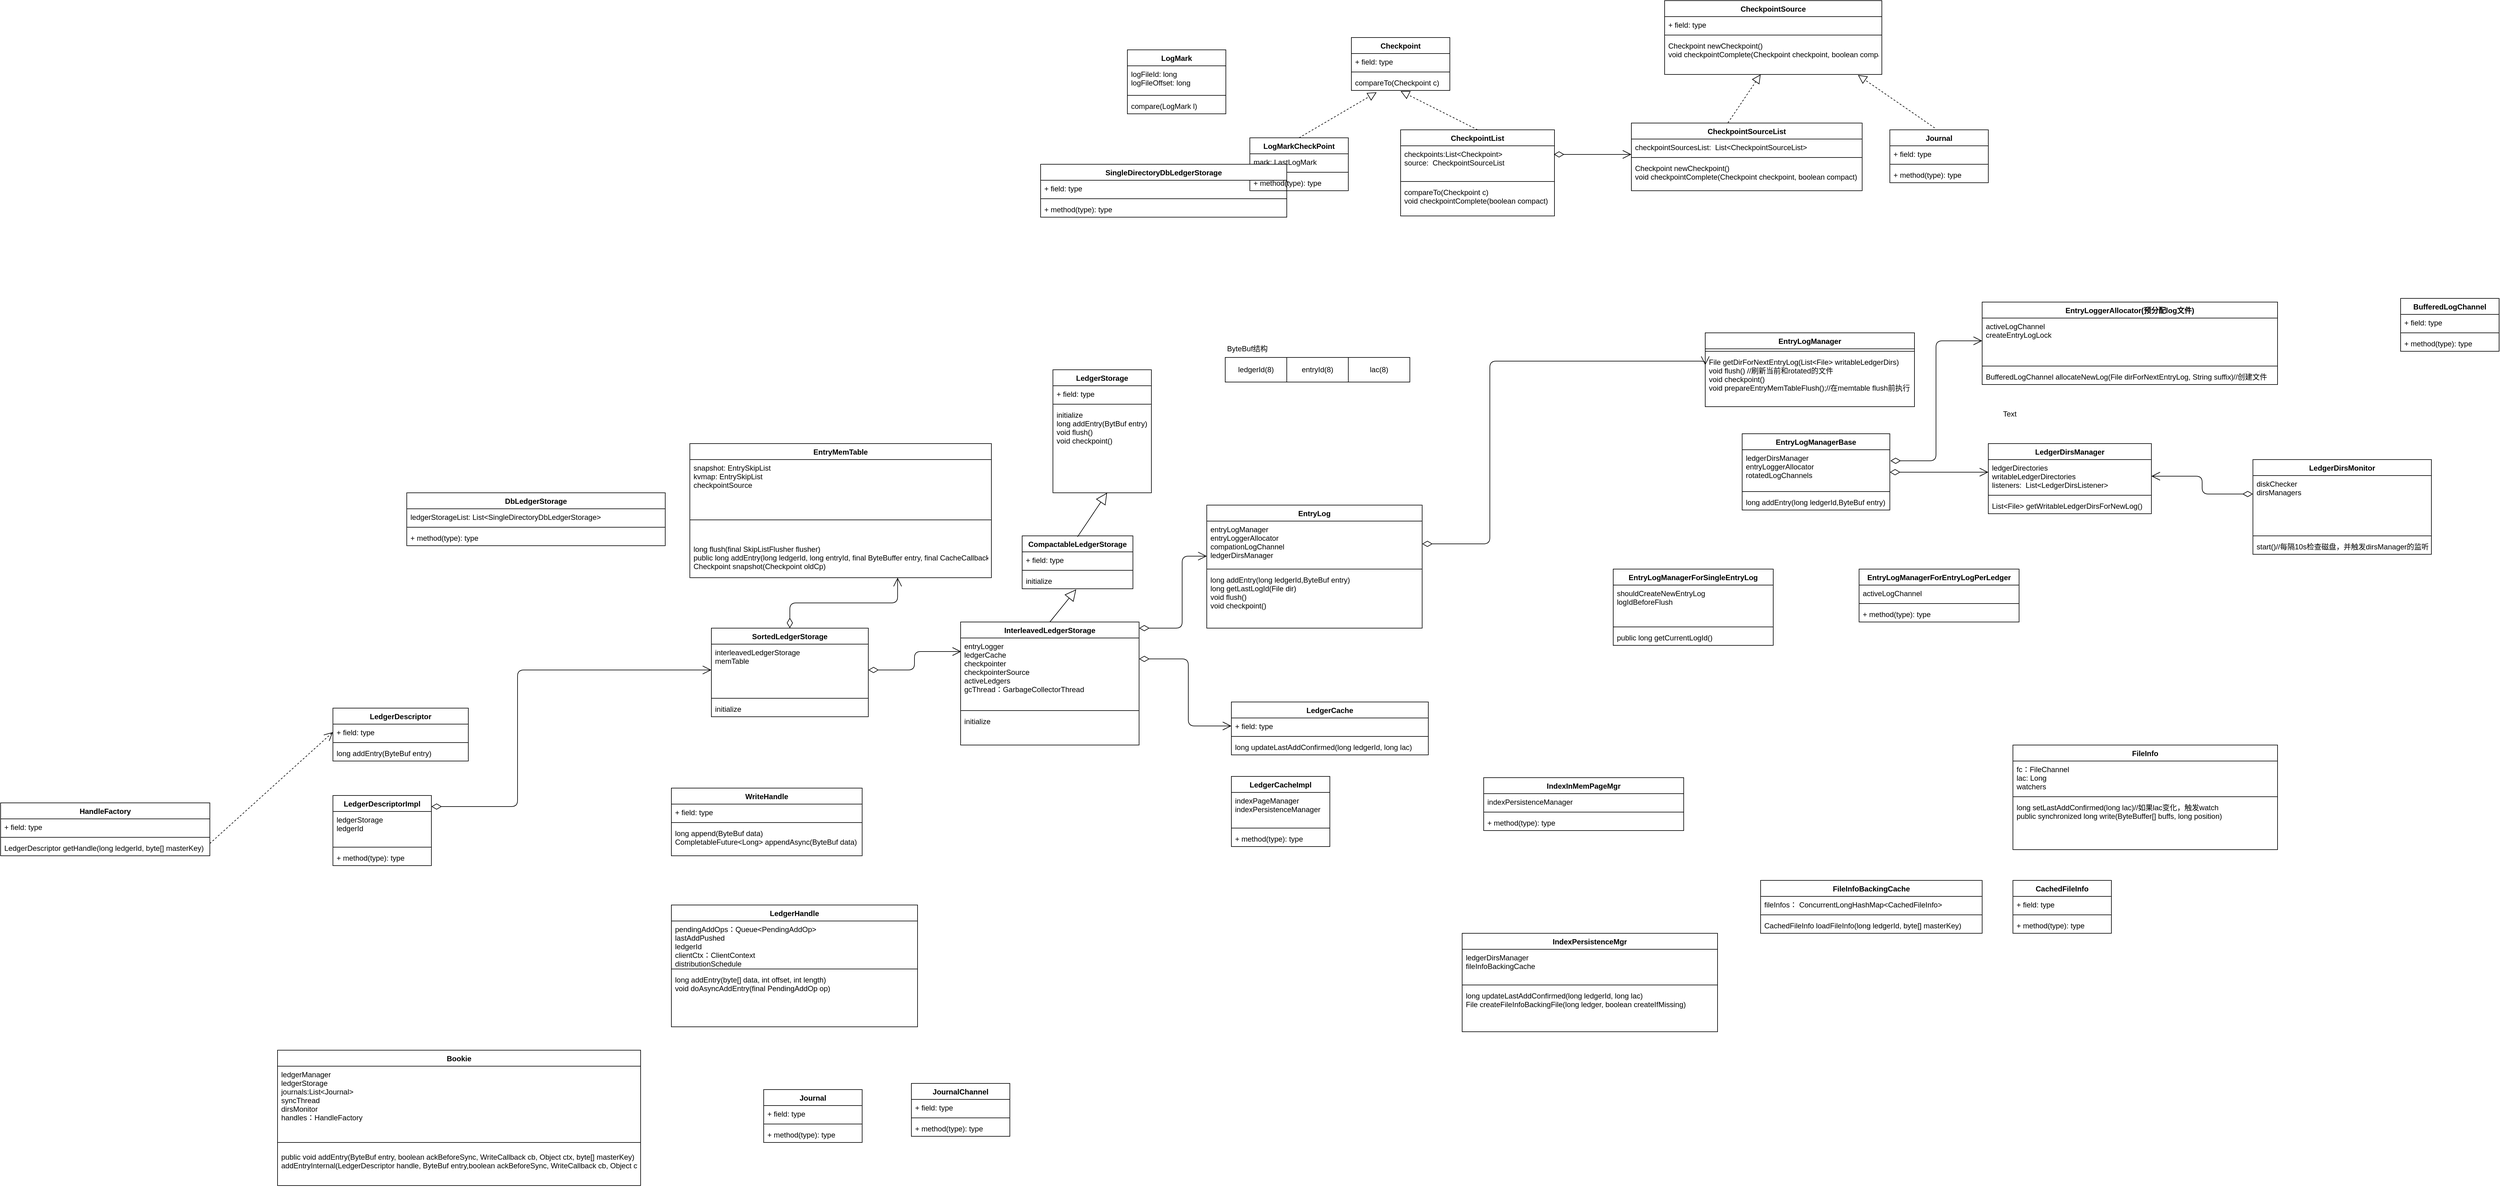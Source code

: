 <mxfile version="12.2.3" type="github" pages="1">
  <diagram id="bo_fu6kjIm6VQUlNU3Ol" name="Page-1">
    <mxGraphModel dx="2586" dy="1661" grid="1" gridSize="10" guides="1" tooltips="1" connect="1" arrows="1" fold="1" page="1" pageScale="1" pageWidth="827" pageHeight="1169" math="0" shadow="0">
      <root>
        <mxCell id="0"/>
        <mxCell id="1" parent="0"/>
        <mxCell id="V-iGmPCxZ_tZtfFWMEnv-1" value="Bookie" style="swimlane;fontStyle=1;align=center;verticalAlign=top;childLayout=stackLayout;horizontal=1;startSize=26;horizontalStack=0;resizeParent=1;resizeParentMax=0;resizeLast=0;collapsible=1;marginBottom=0;" vertex="1" parent="1">
          <mxGeometry x="-600" y="886" width="590" height="220" as="geometry"/>
        </mxCell>
        <mxCell id="V-iGmPCxZ_tZtfFWMEnv-2" value="ledgerManager&#xa;ledgerStorage&#xa;journals:List&lt;Journal&gt;&#xa;syncThread&#xa;dirsMonitor&#xa;handles：HandleFactory" style="text;strokeColor=none;fillColor=none;align=left;verticalAlign=top;spacingLeft=4;spacingRight=4;overflow=hidden;rotatable=0;points=[[0,0.5],[1,0.5]];portConstraint=eastwest;" vertex="1" parent="V-iGmPCxZ_tZtfFWMEnv-1">
          <mxGeometry y="26" width="590" height="114" as="geometry"/>
        </mxCell>
        <mxCell id="V-iGmPCxZ_tZtfFWMEnv-3" value="" style="line;strokeWidth=1;fillColor=none;align=left;verticalAlign=middle;spacingTop=-1;spacingLeft=3;spacingRight=3;rotatable=0;labelPosition=right;points=[];portConstraint=eastwest;" vertex="1" parent="V-iGmPCxZ_tZtfFWMEnv-1">
          <mxGeometry y="140" width="590" height="20" as="geometry"/>
        </mxCell>
        <mxCell id="V-iGmPCxZ_tZtfFWMEnv-4" value="public void addEntry(ByteBuf entry, boolean ackBeforeSync, WriteCallback cb, Object ctx, byte[] masterKey)&#xa;addEntryInternal(LedgerDescriptor handle, ByteBuf entry,boolean ackBeforeSync, WriteCallback cb, Object ctx, byte[] masterKey)" style="text;strokeColor=none;fillColor=none;align=left;verticalAlign=top;spacingLeft=4;spacingRight=4;overflow=hidden;rotatable=0;points=[[0,0.5],[1,0.5]];portConstraint=eastwest;" vertex="1" parent="V-iGmPCxZ_tZtfFWMEnv-1">
          <mxGeometry y="160" width="590" height="60" as="geometry"/>
        </mxCell>
        <mxCell id="V-iGmPCxZ_tZtfFWMEnv-5" value="LedgerStorage" style="swimlane;fontStyle=1;align=center;verticalAlign=top;childLayout=stackLayout;horizontal=1;startSize=26;horizontalStack=0;resizeParent=1;resizeParentMax=0;resizeLast=0;collapsible=1;marginBottom=0;" vertex="1" parent="1">
          <mxGeometry x="660" y="-220" width="160" height="200" as="geometry"/>
        </mxCell>
        <mxCell id="V-iGmPCxZ_tZtfFWMEnv-6" value="+ field: type" style="text;strokeColor=none;fillColor=none;align=left;verticalAlign=top;spacingLeft=4;spacingRight=4;overflow=hidden;rotatable=0;points=[[0,0.5],[1,0.5]];portConstraint=eastwest;" vertex="1" parent="V-iGmPCxZ_tZtfFWMEnv-5">
          <mxGeometry y="26" width="160" height="26" as="geometry"/>
        </mxCell>
        <mxCell id="V-iGmPCxZ_tZtfFWMEnv-7" value="" style="line;strokeWidth=1;fillColor=none;align=left;verticalAlign=middle;spacingTop=-1;spacingLeft=3;spacingRight=3;rotatable=0;labelPosition=right;points=[];portConstraint=eastwest;" vertex="1" parent="V-iGmPCxZ_tZtfFWMEnv-5">
          <mxGeometry y="52" width="160" height="8" as="geometry"/>
        </mxCell>
        <mxCell id="V-iGmPCxZ_tZtfFWMEnv-8" value="initialize&#xa;long addEntry(BytBuf entry)&#xa;void flush()&#xa;void checkpoint()" style="text;strokeColor=none;fillColor=none;align=left;verticalAlign=top;spacingLeft=4;spacingRight=4;overflow=hidden;rotatable=0;points=[[0,0.5],[1,0.5]];portConstraint=eastwest;" vertex="1" parent="V-iGmPCxZ_tZtfFWMEnv-5">
          <mxGeometry y="60" width="160" height="140" as="geometry"/>
        </mxCell>
        <mxCell id="V-iGmPCxZ_tZtfFWMEnv-9" value="InterleavedLedgerStorage" style="swimlane;fontStyle=1;align=center;verticalAlign=top;childLayout=stackLayout;horizontal=1;startSize=26;horizontalStack=0;resizeParent=1;resizeParentMax=0;resizeLast=0;collapsible=1;marginBottom=0;" vertex="1" parent="1">
          <mxGeometry x="510" y="190" width="290" height="200" as="geometry"/>
        </mxCell>
        <mxCell id="V-iGmPCxZ_tZtfFWMEnv-10" value="entryLogger&#xa;ledgerCache&#xa;checkpointer&#xa;checkpointerSource&#xa;activeLedgers&#xa;gcThread：GarbageCollectorThread" style="text;strokeColor=none;fillColor=none;align=left;verticalAlign=top;spacingLeft=4;spacingRight=4;overflow=hidden;rotatable=0;points=[[0,0.5],[1,0.5]];portConstraint=eastwest;" vertex="1" parent="V-iGmPCxZ_tZtfFWMEnv-9">
          <mxGeometry y="26" width="290" height="114" as="geometry"/>
        </mxCell>
        <mxCell id="V-iGmPCxZ_tZtfFWMEnv-11" value="" style="line;strokeWidth=1;fillColor=none;align=left;verticalAlign=middle;spacingTop=-1;spacingLeft=3;spacingRight=3;rotatable=0;labelPosition=right;points=[];portConstraint=eastwest;" vertex="1" parent="V-iGmPCxZ_tZtfFWMEnv-9">
          <mxGeometry y="140" width="290" height="8" as="geometry"/>
        </mxCell>
        <mxCell id="V-iGmPCxZ_tZtfFWMEnv-12" value="initialize" style="text;strokeColor=none;fillColor=none;align=left;verticalAlign=top;spacingLeft=4;spacingRight=4;overflow=hidden;rotatable=0;points=[[0,0.5],[1,0.5]];portConstraint=eastwest;" vertex="1" parent="V-iGmPCxZ_tZtfFWMEnv-9">
          <mxGeometry y="148" width="290" height="52" as="geometry"/>
        </mxCell>
        <mxCell id="V-iGmPCxZ_tZtfFWMEnv-13" value="" style="endArrow=block;endSize=16;endFill=0;html=1;exitX=0.5;exitY=0;exitDx=0;exitDy=0;entryX=0.488;entryY=1.038;entryDx=0;entryDy=0;entryPerimeter=0;" edge="1" parent="1" source="V-iGmPCxZ_tZtfFWMEnv-9" target="V-iGmPCxZ_tZtfFWMEnv-23">
          <mxGeometry width="160" relative="1" as="geometry">
            <mxPoint x="340" y="390" as="sourcePoint"/>
            <mxPoint x="711" y="130" as="targetPoint"/>
          </mxGeometry>
        </mxCell>
        <mxCell id="V-iGmPCxZ_tZtfFWMEnv-16" value="EntryLog" style="swimlane;fontStyle=1;align=center;verticalAlign=top;childLayout=stackLayout;horizontal=1;startSize=26;horizontalStack=0;resizeParent=1;resizeParentMax=0;resizeLast=0;collapsible=1;marginBottom=0;" vertex="1" parent="1">
          <mxGeometry x="910" width="350" height="200" as="geometry"/>
        </mxCell>
        <mxCell id="V-iGmPCxZ_tZtfFWMEnv-17" value="entryLogManager&#xa;entryLoggerAllocator&#xa;compationLogChannel&#xa;ledgerDirsManager" style="text;strokeColor=none;fillColor=none;align=left;verticalAlign=top;spacingLeft=4;spacingRight=4;overflow=hidden;rotatable=0;points=[[0,0.5],[1,0.5]];portConstraint=eastwest;" vertex="1" parent="V-iGmPCxZ_tZtfFWMEnv-16">
          <mxGeometry y="26" width="350" height="74" as="geometry"/>
        </mxCell>
        <mxCell id="V-iGmPCxZ_tZtfFWMEnv-18" value="" style="line;strokeWidth=1;fillColor=none;align=left;verticalAlign=middle;spacingTop=-1;spacingLeft=3;spacingRight=3;rotatable=0;labelPosition=right;points=[];portConstraint=eastwest;" vertex="1" parent="V-iGmPCxZ_tZtfFWMEnv-16">
          <mxGeometry y="100" width="350" height="8" as="geometry"/>
        </mxCell>
        <mxCell id="V-iGmPCxZ_tZtfFWMEnv-19" value="long addEntry(long ledgerId,ByteBuf entry)&#xa; long getLastLogId(File dir)&#xa;void flush()&#xa;void checkpoint()&#xa;" style="text;strokeColor=none;fillColor=none;align=left;verticalAlign=top;spacingLeft=4;spacingRight=4;overflow=hidden;rotatable=0;points=[[0,0.5],[1,0.5]];portConstraint=eastwest;" vertex="1" parent="V-iGmPCxZ_tZtfFWMEnv-16">
          <mxGeometry y="108" width="350" height="92" as="geometry"/>
        </mxCell>
        <mxCell id="V-iGmPCxZ_tZtfFWMEnv-20" value="CompactableLedgerStorage" style="swimlane;fontStyle=1;align=center;verticalAlign=top;childLayout=stackLayout;horizontal=1;startSize=26;horizontalStack=0;resizeParent=1;resizeParentMax=0;resizeLast=0;collapsible=1;marginBottom=0;" vertex="1" parent="1">
          <mxGeometry x="610" y="50" width="180" height="86" as="geometry"/>
        </mxCell>
        <mxCell id="V-iGmPCxZ_tZtfFWMEnv-21" value="+ field: type" style="text;strokeColor=none;fillColor=none;align=left;verticalAlign=top;spacingLeft=4;spacingRight=4;overflow=hidden;rotatable=0;points=[[0,0.5],[1,0.5]];portConstraint=eastwest;" vertex="1" parent="V-iGmPCxZ_tZtfFWMEnv-20">
          <mxGeometry y="26" width="180" height="26" as="geometry"/>
        </mxCell>
        <mxCell id="V-iGmPCxZ_tZtfFWMEnv-22" value="" style="line;strokeWidth=1;fillColor=none;align=left;verticalAlign=middle;spacingTop=-1;spacingLeft=3;spacingRight=3;rotatable=0;labelPosition=right;points=[];portConstraint=eastwest;" vertex="1" parent="V-iGmPCxZ_tZtfFWMEnv-20">
          <mxGeometry y="52" width="180" height="8" as="geometry"/>
        </mxCell>
        <mxCell id="V-iGmPCxZ_tZtfFWMEnv-23" value="initialize" style="text;strokeColor=none;fillColor=none;align=left;verticalAlign=top;spacingLeft=4;spacingRight=4;overflow=hidden;rotatable=0;points=[[0,0.5],[1,0.5]];portConstraint=eastwest;" vertex="1" parent="V-iGmPCxZ_tZtfFWMEnv-20">
          <mxGeometry y="60" width="180" height="26" as="geometry"/>
        </mxCell>
        <mxCell id="V-iGmPCxZ_tZtfFWMEnv-24" value="" style="endArrow=block;endSize=16;endFill=0;html=1;exitX=0.5;exitY=0;exitDx=0;exitDy=0;entryX=0.55;entryY=1;entryDx=0;entryDy=0;entryPerimeter=0;" edge="1" parent="1" target="V-iGmPCxZ_tZtfFWMEnv-8">
          <mxGeometry width="160" relative="1" as="geometry">
            <mxPoint x="700" y="51.5" as="sourcePoint"/>
            <mxPoint x="730" y="-40" as="targetPoint"/>
          </mxGeometry>
        </mxCell>
        <mxCell id="V-iGmPCxZ_tZtfFWMEnv-25" value="ledgerId(8)" style="rounded=0;whiteSpace=wrap;html=1;" vertex="1" parent="1">
          <mxGeometry x="940" y="-240" width="100" height="40" as="geometry"/>
        </mxCell>
        <mxCell id="V-iGmPCxZ_tZtfFWMEnv-26" value="ByteBuf结构" style="text;html=1;resizable=0;points=[];autosize=1;align=left;verticalAlign=top;spacingTop=-4;" vertex="1" parent="1">
          <mxGeometry x="941" y="-264" width="80" height="20" as="geometry"/>
        </mxCell>
        <mxCell id="V-iGmPCxZ_tZtfFWMEnv-27" value="entryId(8)" style="rounded=0;whiteSpace=wrap;html=1;" vertex="1" parent="1">
          <mxGeometry x="1040" y="-240" width="100" height="40" as="geometry"/>
        </mxCell>
        <mxCell id="V-iGmPCxZ_tZtfFWMEnv-28" value="lac(8)" style="rounded=0;whiteSpace=wrap;html=1;" vertex="1" parent="1">
          <mxGeometry x="1140" y="-240" width="100" height="40" as="geometry"/>
        </mxCell>
        <mxCell id="V-iGmPCxZ_tZtfFWMEnv-29" value="EntryLogManagerBase" style="swimlane;fontStyle=1;align=center;verticalAlign=top;childLayout=stackLayout;horizontal=1;startSize=26;horizontalStack=0;resizeParent=1;resizeParentMax=0;resizeLast=0;collapsible=1;marginBottom=0;" vertex="1" parent="1">
          <mxGeometry x="1780" y="-116" width="240" height="124" as="geometry"/>
        </mxCell>
        <mxCell id="V-iGmPCxZ_tZtfFWMEnv-30" value="ledgerDirsManager&#xa;entryLoggerAllocator&#xa;rotatedLogChannels&#xa;" style="text;strokeColor=none;fillColor=none;align=left;verticalAlign=top;spacingLeft=4;spacingRight=4;overflow=hidden;rotatable=0;points=[[0,0.5],[1,0.5]];portConstraint=eastwest;" vertex="1" parent="V-iGmPCxZ_tZtfFWMEnv-29">
          <mxGeometry y="26" width="240" height="64" as="geometry"/>
        </mxCell>
        <mxCell id="V-iGmPCxZ_tZtfFWMEnv-50" value="" style="endArrow=open;html=1;endSize=12;startArrow=diamondThin;startSize=14;startFill=0;edgeStyle=orthogonalEdgeStyle;align=left;verticalAlign=bottom;" edge="1" parent="V-iGmPCxZ_tZtfFWMEnv-29">
          <mxGeometry x="-1" y="3" relative="1" as="geometry">
            <mxPoint x="240" y="62.5" as="sourcePoint"/>
            <mxPoint x="400" y="62.5" as="targetPoint"/>
          </mxGeometry>
        </mxCell>
        <mxCell id="V-iGmPCxZ_tZtfFWMEnv-31" value="" style="line;strokeWidth=1;fillColor=none;align=left;verticalAlign=middle;spacingTop=-1;spacingLeft=3;spacingRight=3;rotatable=0;labelPosition=right;points=[];portConstraint=eastwest;" vertex="1" parent="V-iGmPCxZ_tZtfFWMEnv-29">
          <mxGeometry y="90" width="240" height="8" as="geometry"/>
        </mxCell>
        <mxCell id="V-iGmPCxZ_tZtfFWMEnv-32" value="long addEntry(long ledgerId,ByteBuf entry)" style="text;strokeColor=none;fillColor=none;align=left;verticalAlign=top;spacingLeft=4;spacingRight=4;overflow=hidden;rotatable=0;points=[[0,0.5],[1,0.5]];portConstraint=eastwest;" vertex="1" parent="V-iGmPCxZ_tZtfFWMEnv-29">
          <mxGeometry y="98" width="240" height="26" as="geometry"/>
        </mxCell>
        <mxCell id="V-iGmPCxZ_tZtfFWMEnv-33" value="EntryLogManagerForEntryLogPerLedger" style="swimlane;fontStyle=1;align=center;verticalAlign=top;childLayout=stackLayout;horizontal=1;startSize=26;horizontalStack=0;resizeParent=1;resizeParentMax=0;resizeLast=0;collapsible=1;marginBottom=0;" vertex="1" parent="1">
          <mxGeometry x="1970" y="104" width="260" height="86" as="geometry"/>
        </mxCell>
        <mxCell id="V-iGmPCxZ_tZtfFWMEnv-34" value="activeLogChannel" style="text;strokeColor=none;fillColor=none;align=left;verticalAlign=top;spacingLeft=4;spacingRight=4;overflow=hidden;rotatable=0;points=[[0,0.5],[1,0.5]];portConstraint=eastwest;" vertex="1" parent="V-iGmPCxZ_tZtfFWMEnv-33">
          <mxGeometry y="26" width="260" height="26" as="geometry"/>
        </mxCell>
        <mxCell id="V-iGmPCxZ_tZtfFWMEnv-35" value="" style="line;strokeWidth=1;fillColor=none;align=left;verticalAlign=middle;spacingTop=-1;spacingLeft=3;spacingRight=3;rotatable=0;labelPosition=right;points=[];portConstraint=eastwest;" vertex="1" parent="V-iGmPCxZ_tZtfFWMEnv-33">
          <mxGeometry y="52" width="260" height="8" as="geometry"/>
        </mxCell>
        <mxCell id="V-iGmPCxZ_tZtfFWMEnv-36" value="+ method(type): type" style="text;strokeColor=none;fillColor=none;align=left;verticalAlign=top;spacingLeft=4;spacingRight=4;overflow=hidden;rotatable=0;points=[[0,0.5],[1,0.5]];portConstraint=eastwest;" vertex="1" parent="V-iGmPCxZ_tZtfFWMEnv-33">
          <mxGeometry y="60" width="260" height="26" as="geometry"/>
        </mxCell>
        <mxCell id="V-iGmPCxZ_tZtfFWMEnv-37" value="EntryLogManagerForSingleEntryLog" style="swimlane;fontStyle=1;align=center;verticalAlign=top;childLayout=stackLayout;horizontal=1;startSize=26;horizontalStack=0;resizeParent=1;resizeParentMax=0;resizeLast=0;collapsible=1;marginBottom=0;" vertex="1" parent="1">
          <mxGeometry x="1570.5" y="104" width="260" height="124" as="geometry"/>
        </mxCell>
        <mxCell id="V-iGmPCxZ_tZtfFWMEnv-38" value="shouldCreateNewEntryLog&#xa;logIdBeforeFlush" style="text;strokeColor=none;fillColor=none;align=left;verticalAlign=top;spacingLeft=4;spacingRight=4;overflow=hidden;rotatable=0;points=[[0,0.5],[1,0.5]];portConstraint=eastwest;" vertex="1" parent="V-iGmPCxZ_tZtfFWMEnv-37">
          <mxGeometry y="26" width="260" height="64" as="geometry"/>
        </mxCell>
        <mxCell id="V-iGmPCxZ_tZtfFWMEnv-39" value="" style="line;strokeWidth=1;fillColor=none;align=left;verticalAlign=middle;spacingTop=-1;spacingLeft=3;spacingRight=3;rotatable=0;labelPosition=right;points=[];portConstraint=eastwest;" vertex="1" parent="V-iGmPCxZ_tZtfFWMEnv-37">
          <mxGeometry y="90" width="260" height="8" as="geometry"/>
        </mxCell>
        <mxCell id="V-iGmPCxZ_tZtfFWMEnv-40" value="public long getCurrentLogId()" style="text;strokeColor=none;fillColor=none;align=left;verticalAlign=top;spacingLeft=4;spacingRight=4;overflow=hidden;rotatable=0;points=[[0,0.5],[1,0.5]];portConstraint=eastwest;" vertex="1" parent="V-iGmPCxZ_tZtfFWMEnv-37">
          <mxGeometry y="98" width="260" height="26" as="geometry"/>
        </mxCell>
        <mxCell id="V-iGmPCxZ_tZtfFWMEnv-41" value="EntryLoggerAllocator(预分配log文件)&#xa;" style="swimlane;fontStyle=1;align=center;verticalAlign=top;childLayout=stackLayout;horizontal=1;startSize=26;horizontalStack=0;resizeParent=1;resizeParentMax=0;resizeLast=0;collapsible=1;marginBottom=0;" vertex="1" parent="1">
          <mxGeometry x="2170" y="-330" width="480" height="134" as="geometry"/>
        </mxCell>
        <mxCell id="V-iGmPCxZ_tZtfFWMEnv-42" value="activeLogChannel&#xa;createEntryLogLock" style="text;strokeColor=none;fillColor=none;align=left;verticalAlign=top;spacingLeft=4;spacingRight=4;overflow=hidden;rotatable=0;points=[[0,0.5],[1,0.5]];portConstraint=eastwest;" vertex="1" parent="V-iGmPCxZ_tZtfFWMEnv-41">
          <mxGeometry y="26" width="480" height="74" as="geometry"/>
        </mxCell>
        <mxCell id="V-iGmPCxZ_tZtfFWMEnv-43" value="" style="line;strokeWidth=1;fillColor=none;align=left;verticalAlign=middle;spacingTop=-1;spacingLeft=3;spacingRight=3;rotatable=0;labelPosition=right;points=[];portConstraint=eastwest;" vertex="1" parent="V-iGmPCxZ_tZtfFWMEnv-41">
          <mxGeometry y="100" width="480" height="8" as="geometry"/>
        </mxCell>
        <mxCell id="V-iGmPCxZ_tZtfFWMEnv-44" value="BufferedLogChannel allocateNewLog(File dirForNextEntryLog, String suffix)//创建文件" style="text;strokeColor=none;fillColor=none;align=left;verticalAlign=top;spacingLeft=4;spacingRight=4;overflow=hidden;rotatable=0;points=[[0,0.5],[1,0.5]];portConstraint=eastwest;" vertex="1" parent="V-iGmPCxZ_tZtfFWMEnv-41">
          <mxGeometry y="108" width="480" height="26" as="geometry"/>
        </mxCell>
        <mxCell id="V-iGmPCxZ_tZtfFWMEnv-45" value="LedgerDirsManager" style="swimlane;fontStyle=1;align=center;verticalAlign=top;childLayout=stackLayout;horizontal=1;startSize=26;horizontalStack=0;resizeParent=1;resizeParentMax=0;resizeLast=0;collapsible=1;marginBottom=0;" vertex="1" parent="1">
          <mxGeometry x="2180" y="-100" width="265" height="114" as="geometry"/>
        </mxCell>
        <mxCell id="V-iGmPCxZ_tZtfFWMEnv-46" value="ledgerDirectories&#xa;writableLedgerDirectories&#xa;listeners:  List&lt;LedgerDirsListener&gt;" style="text;strokeColor=none;fillColor=none;align=left;verticalAlign=top;spacingLeft=4;spacingRight=4;overflow=hidden;rotatable=0;points=[[0,0.5],[1,0.5]];portConstraint=eastwest;" vertex="1" parent="V-iGmPCxZ_tZtfFWMEnv-45">
          <mxGeometry y="26" width="265" height="54" as="geometry"/>
        </mxCell>
        <mxCell id="V-iGmPCxZ_tZtfFWMEnv-47" value="" style="line;strokeWidth=1;fillColor=none;align=left;verticalAlign=middle;spacingTop=-1;spacingLeft=3;spacingRight=3;rotatable=0;labelPosition=right;points=[];portConstraint=eastwest;" vertex="1" parent="V-iGmPCxZ_tZtfFWMEnv-45">
          <mxGeometry y="80" width="265" height="8" as="geometry"/>
        </mxCell>
        <mxCell id="V-iGmPCxZ_tZtfFWMEnv-48" value=" List&lt;File&gt; getWritableLedgerDirsForNewLog()" style="text;strokeColor=none;fillColor=none;align=left;verticalAlign=top;spacingLeft=4;spacingRight=4;overflow=hidden;rotatable=0;points=[[0,0.5],[1,0.5]];portConstraint=eastwest;" vertex="1" parent="V-iGmPCxZ_tZtfFWMEnv-45">
          <mxGeometry y="88" width="265" height="26" as="geometry"/>
        </mxCell>
        <mxCell id="V-iGmPCxZ_tZtfFWMEnv-49" value="" style="endArrow=open;html=1;endSize=12;startArrow=diamondThin;startSize=14;startFill=0;edgeStyle=orthogonalEdgeStyle;align=left;verticalAlign=bottom;exitX=1.004;exitY=0.281;exitDx=0;exitDy=0;exitPerimeter=0;entryX=0;entryY=0.5;entryDx=0;entryDy=0;" edge="1" parent="1" source="V-iGmPCxZ_tZtfFWMEnv-30" target="V-iGmPCxZ_tZtfFWMEnv-42">
          <mxGeometry x="-1" y="3" relative="1" as="geometry">
            <mxPoint x="1990" y="-280" as="sourcePoint"/>
            <mxPoint x="2150" y="-280" as="targetPoint"/>
          </mxGeometry>
        </mxCell>
        <mxCell id="V-iGmPCxZ_tZtfFWMEnv-59" value="EntryLogManager" style="swimlane;fontStyle=1;align=center;verticalAlign=top;childLayout=stackLayout;horizontal=1;startSize=26;horizontalStack=0;resizeParent=1;resizeParentMax=0;resizeLast=0;collapsible=1;marginBottom=0;" vertex="1" parent="1">
          <mxGeometry x="1720" y="-280" width="340" height="120" as="geometry"/>
        </mxCell>
        <mxCell id="V-iGmPCxZ_tZtfFWMEnv-61" value="" style="line;strokeWidth=1;fillColor=none;align=left;verticalAlign=middle;spacingTop=-1;spacingLeft=3;spacingRight=3;rotatable=0;labelPosition=right;points=[];portConstraint=eastwest;" vertex="1" parent="V-iGmPCxZ_tZtfFWMEnv-59">
          <mxGeometry y="26" width="340" height="8" as="geometry"/>
        </mxCell>
        <mxCell id="V-iGmPCxZ_tZtfFWMEnv-62" value="File getDirForNextEntryLog(List&lt;File&gt; writableLedgerDirs)&#xa;void flush() //刷新当前和rotated的文件&#xa;void checkpoint()&#xa;void prepareEntryMemTableFlush();//在memtable flush前执行" style="text;strokeColor=none;fillColor=none;align=left;verticalAlign=top;spacingLeft=4;spacingRight=4;overflow=hidden;rotatable=0;points=[[0,0.5],[1,0.5]];portConstraint=eastwest;" vertex="1" parent="V-iGmPCxZ_tZtfFWMEnv-59">
          <mxGeometry y="34" width="340" height="86" as="geometry"/>
        </mxCell>
        <mxCell id="V-iGmPCxZ_tZtfFWMEnv-71" value="BufferedLogChannel" style="swimlane;fontStyle=1;align=center;verticalAlign=top;childLayout=stackLayout;horizontal=1;startSize=26;horizontalStack=0;resizeParent=1;resizeParentMax=0;resizeLast=0;collapsible=1;marginBottom=0;" vertex="1" parent="1">
          <mxGeometry x="2850" y="-336" width="160" height="86" as="geometry"/>
        </mxCell>
        <mxCell id="V-iGmPCxZ_tZtfFWMEnv-72" value="+ field: type" style="text;strokeColor=none;fillColor=none;align=left;verticalAlign=top;spacingLeft=4;spacingRight=4;overflow=hidden;rotatable=0;points=[[0,0.5],[1,0.5]];portConstraint=eastwest;" vertex="1" parent="V-iGmPCxZ_tZtfFWMEnv-71">
          <mxGeometry y="26" width="160" height="26" as="geometry"/>
        </mxCell>
        <mxCell id="V-iGmPCxZ_tZtfFWMEnv-73" value="" style="line;strokeWidth=1;fillColor=none;align=left;verticalAlign=middle;spacingTop=-1;spacingLeft=3;spacingRight=3;rotatable=0;labelPosition=right;points=[];portConstraint=eastwest;" vertex="1" parent="V-iGmPCxZ_tZtfFWMEnv-71">
          <mxGeometry y="52" width="160" height="8" as="geometry"/>
        </mxCell>
        <mxCell id="V-iGmPCxZ_tZtfFWMEnv-74" value="+ method(type): type" style="text;strokeColor=none;fillColor=none;align=left;verticalAlign=top;spacingLeft=4;spacingRight=4;overflow=hidden;rotatable=0;points=[[0,0.5],[1,0.5]];portConstraint=eastwest;" vertex="1" parent="V-iGmPCxZ_tZtfFWMEnv-71">
          <mxGeometry y="60" width="160" height="26" as="geometry"/>
        </mxCell>
        <mxCell id="V-iGmPCxZ_tZtfFWMEnv-75" value="LedgerDirsMonitor" style="swimlane;fontStyle=1;align=center;verticalAlign=top;childLayout=stackLayout;horizontal=1;startSize=26;horizontalStack=0;resizeParent=1;resizeParentMax=0;resizeLast=0;collapsible=1;marginBottom=0;" vertex="1" parent="1">
          <mxGeometry x="2610" y="-74" width="290" height="154" as="geometry"/>
        </mxCell>
        <mxCell id="V-iGmPCxZ_tZtfFWMEnv-76" value="diskChecker&#xa;dirsManagers" style="text;strokeColor=none;fillColor=none;align=left;verticalAlign=top;spacingLeft=4;spacingRight=4;overflow=hidden;rotatable=0;points=[[0,0.5],[1,0.5]];portConstraint=eastwest;" vertex="1" parent="V-iGmPCxZ_tZtfFWMEnv-75">
          <mxGeometry y="26" width="290" height="94" as="geometry"/>
        </mxCell>
        <mxCell id="V-iGmPCxZ_tZtfFWMEnv-77" value="" style="line;strokeWidth=1;fillColor=none;align=left;verticalAlign=middle;spacingTop=-1;spacingLeft=3;spacingRight=3;rotatable=0;labelPosition=right;points=[];portConstraint=eastwest;" vertex="1" parent="V-iGmPCxZ_tZtfFWMEnv-75">
          <mxGeometry y="120" width="290" height="8" as="geometry"/>
        </mxCell>
        <mxCell id="V-iGmPCxZ_tZtfFWMEnv-78" value="start()//每隔10s检查磁盘，并触发dirsManager的监听器" style="text;strokeColor=none;fillColor=none;align=left;verticalAlign=top;spacingLeft=4;spacingRight=4;overflow=hidden;rotatable=0;points=[[0,0.5],[1,0.5]];portConstraint=eastwest;" vertex="1" parent="V-iGmPCxZ_tZtfFWMEnv-75">
          <mxGeometry y="128" width="290" height="26" as="geometry"/>
        </mxCell>
        <mxCell id="V-iGmPCxZ_tZtfFWMEnv-79" value="" style="endArrow=open;html=1;endSize=12;startArrow=diamondThin;startSize=14;startFill=0;edgeStyle=orthogonalEdgeStyle;align=left;verticalAlign=bottom;exitX=0;exitY=0.319;exitDx=0;exitDy=0;exitPerimeter=0;" edge="1" parent="1" source="V-iGmPCxZ_tZtfFWMEnv-76" target="V-iGmPCxZ_tZtfFWMEnv-46">
          <mxGeometry x="-1" y="3" relative="1" as="geometry">
            <mxPoint x="2490" y="90" as="sourcePoint"/>
            <mxPoint x="2650" y="90" as="targetPoint"/>
          </mxGeometry>
        </mxCell>
        <mxCell id="V-iGmPCxZ_tZtfFWMEnv-82" value="" style="endArrow=open;html=1;endSize=12;startArrow=diamondThin;startSize=14;startFill=0;edgeStyle=orthogonalEdgeStyle;align=left;verticalAlign=bottom;entryX=0;entryY=0.214;entryDx=0;entryDy=0;entryPerimeter=0;exitX=1;exitY=0.5;exitDx=0;exitDy=0;" edge="1" parent="1" source="V-iGmPCxZ_tZtfFWMEnv-17" target="V-iGmPCxZ_tZtfFWMEnv-62">
          <mxGeometry x="-1" y="3" relative="1" as="geometry">
            <mxPoint x="1320" y="100" as="sourcePoint"/>
            <mxPoint x="1600" y="-60" as="targetPoint"/>
            <Array as="points">
              <mxPoint x="1370" y="63"/>
              <mxPoint x="1370" y="-234"/>
              <mxPoint x="1720" y="-234"/>
            </Array>
          </mxGeometry>
        </mxCell>
        <mxCell id="V-iGmPCxZ_tZtfFWMEnv-83" value="CheckpointSource" style="swimlane;fontStyle=1;align=center;verticalAlign=top;childLayout=stackLayout;horizontal=1;startSize=26;horizontalStack=0;resizeParent=1;resizeParentMax=0;resizeLast=0;collapsible=1;marginBottom=0;" vertex="1" parent="1">
          <mxGeometry x="1654" y="-820" width="353" height="120" as="geometry"/>
        </mxCell>
        <mxCell id="V-iGmPCxZ_tZtfFWMEnv-84" value="+ field: type" style="text;strokeColor=none;fillColor=none;align=left;verticalAlign=top;spacingLeft=4;spacingRight=4;overflow=hidden;rotatable=0;points=[[0,0.5],[1,0.5]];portConstraint=eastwest;" vertex="1" parent="V-iGmPCxZ_tZtfFWMEnv-83">
          <mxGeometry y="26" width="353" height="26" as="geometry"/>
        </mxCell>
        <mxCell id="V-iGmPCxZ_tZtfFWMEnv-85" value="" style="line;strokeWidth=1;fillColor=none;align=left;verticalAlign=middle;spacingTop=-1;spacingLeft=3;spacingRight=3;rotatable=0;labelPosition=right;points=[];portConstraint=eastwest;" vertex="1" parent="V-iGmPCxZ_tZtfFWMEnv-83">
          <mxGeometry y="52" width="353" height="8" as="geometry"/>
        </mxCell>
        <mxCell id="V-iGmPCxZ_tZtfFWMEnv-86" value="Checkpoint newCheckpoint()&#xa;void checkpointComplete(Checkpoint checkpoint, boolean compact)" style="text;strokeColor=none;fillColor=none;align=left;verticalAlign=top;spacingLeft=4;spacingRight=4;overflow=hidden;rotatable=0;points=[[0,0.5],[1,0.5]];portConstraint=eastwest;" vertex="1" parent="V-iGmPCxZ_tZtfFWMEnv-83">
          <mxGeometry y="60" width="353" height="60" as="geometry"/>
        </mxCell>
        <mxCell id="V-iGmPCxZ_tZtfFWMEnv-87" value="CheckpointSourceList" style="swimlane;fontStyle=1;align=center;verticalAlign=top;childLayout=stackLayout;horizontal=1;startSize=26;horizontalStack=0;resizeParent=1;resizeParentMax=0;resizeLast=0;collapsible=1;marginBottom=0;" vertex="1" parent="1">
          <mxGeometry x="1600" y="-621" width="375" height="110" as="geometry"/>
        </mxCell>
        <mxCell id="V-iGmPCxZ_tZtfFWMEnv-88" value="checkpointSourcesList:  List&lt;CheckpointSourceList&gt;" style="text;strokeColor=none;fillColor=none;align=left;verticalAlign=top;spacingLeft=4;spacingRight=4;overflow=hidden;rotatable=0;points=[[0,0.5],[1,0.5]];portConstraint=eastwest;" vertex="1" parent="V-iGmPCxZ_tZtfFWMEnv-87">
          <mxGeometry y="26" width="375" height="26" as="geometry"/>
        </mxCell>
        <mxCell id="V-iGmPCxZ_tZtfFWMEnv-101" value="" style="endArrow=open;html=1;endSize=12;startArrow=diamondThin;startSize=14;startFill=0;edgeStyle=orthogonalEdgeStyle;align=left;verticalAlign=bottom;exitX=0.996;exitY=0.259;exitDx=0;exitDy=0;exitPerimeter=0;" edge="1" parent="V-iGmPCxZ_tZtfFWMEnv-87" source="V-iGmPCxZ_tZtfFWMEnv-96">
          <mxGeometry x="-1" y="3" relative="1" as="geometry">
            <mxPoint x="-120" y="51" as="sourcePoint"/>
            <mxPoint y="51" as="targetPoint"/>
          </mxGeometry>
        </mxCell>
        <mxCell id="V-iGmPCxZ_tZtfFWMEnv-89" value="" style="line;strokeWidth=1;fillColor=none;align=left;verticalAlign=middle;spacingTop=-1;spacingLeft=3;spacingRight=3;rotatable=0;labelPosition=right;points=[];portConstraint=eastwest;" vertex="1" parent="V-iGmPCxZ_tZtfFWMEnv-87">
          <mxGeometry y="52" width="375" height="8" as="geometry"/>
        </mxCell>
        <mxCell id="V-iGmPCxZ_tZtfFWMEnv-90" value="Checkpoint newCheckpoint()&#xa;void checkpointComplete(Checkpoint checkpoint, boolean compact)" style="text;strokeColor=none;fillColor=none;align=left;verticalAlign=top;spacingLeft=4;spacingRight=4;overflow=hidden;rotatable=0;points=[[0,0.5],[1,0.5]];portConstraint=eastwest;" vertex="1" parent="V-iGmPCxZ_tZtfFWMEnv-87">
          <mxGeometry y="60" width="375" height="50" as="geometry"/>
        </mxCell>
        <mxCell id="V-iGmPCxZ_tZtfFWMEnv-91" value="Checkpoint" style="swimlane;fontStyle=1;align=center;verticalAlign=top;childLayout=stackLayout;horizontal=1;startSize=26;horizontalStack=0;resizeParent=1;resizeParentMax=0;resizeLast=0;collapsible=1;marginBottom=0;" vertex="1" parent="1">
          <mxGeometry x="1145" y="-760" width="160" height="86" as="geometry"/>
        </mxCell>
        <mxCell id="V-iGmPCxZ_tZtfFWMEnv-92" value="+ field: type" style="text;strokeColor=none;fillColor=none;align=left;verticalAlign=top;spacingLeft=4;spacingRight=4;overflow=hidden;rotatable=0;points=[[0,0.5],[1,0.5]];portConstraint=eastwest;" vertex="1" parent="V-iGmPCxZ_tZtfFWMEnv-91">
          <mxGeometry y="26" width="160" height="26" as="geometry"/>
        </mxCell>
        <mxCell id="V-iGmPCxZ_tZtfFWMEnv-93" value="" style="line;strokeWidth=1;fillColor=none;align=left;verticalAlign=middle;spacingTop=-1;spacingLeft=3;spacingRight=3;rotatable=0;labelPosition=right;points=[];portConstraint=eastwest;" vertex="1" parent="V-iGmPCxZ_tZtfFWMEnv-91">
          <mxGeometry y="52" width="160" height="8" as="geometry"/>
        </mxCell>
        <mxCell id="V-iGmPCxZ_tZtfFWMEnv-94" value="compareTo(Checkpoint c)" style="text;strokeColor=none;fillColor=none;align=left;verticalAlign=top;spacingLeft=4;spacingRight=4;overflow=hidden;rotatable=0;points=[[0,0.5],[1,0.5]];portConstraint=eastwest;" vertex="1" parent="V-iGmPCxZ_tZtfFWMEnv-91">
          <mxGeometry y="60" width="160" height="26" as="geometry"/>
        </mxCell>
        <mxCell id="V-iGmPCxZ_tZtfFWMEnv-95" value="CheckpointList" style="swimlane;fontStyle=1;align=center;verticalAlign=top;childLayout=stackLayout;horizontal=1;startSize=26;horizontalStack=0;resizeParent=1;resizeParentMax=0;resizeLast=0;collapsible=1;marginBottom=0;" vertex="1" parent="1">
          <mxGeometry x="1225" y="-610" width="250" height="140" as="geometry"/>
        </mxCell>
        <mxCell id="V-iGmPCxZ_tZtfFWMEnv-96" value="checkpoints:List&lt;Checkpoint&gt;&#xa;source:  CheckpointSourceList" style="text;strokeColor=none;fillColor=none;align=left;verticalAlign=top;spacingLeft=4;spacingRight=4;overflow=hidden;rotatable=0;points=[[0,0.5],[1,0.5]];portConstraint=eastwest;" vertex="1" parent="V-iGmPCxZ_tZtfFWMEnv-95">
          <mxGeometry y="26" width="250" height="54" as="geometry"/>
        </mxCell>
        <mxCell id="V-iGmPCxZ_tZtfFWMEnv-97" value="" style="line;strokeWidth=1;fillColor=none;align=left;verticalAlign=middle;spacingTop=-1;spacingLeft=3;spacingRight=3;rotatable=0;labelPosition=right;points=[];portConstraint=eastwest;" vertex="1" parent="V-iGmPCxZ_tZtfFWMEnv-95">
          <mxGeometry y="80" width="250" height="8" as="geometry"/>
        </mxCell>
        <mxCell id="V-iGmPCxZ_tZtfFWMEnv-98" value="compareTo(Checkpoint c)&#xa;void checkpointComplete(boolean compact)" style="text;strokeColor=none;fillColor=none;align=left;verticalAlign=top;spacingLeft=4;spacingRight=4;overflow=hidden;rotatable=0;points=[[0,0.5],[1,0.5]];portConstraint=eastwest;" vertex="1" parent="V-iGmPCxZ_tZtfFWMEnv-95">
          <mxGeometry y="88" width="250" height="52" as="geometry"/>
        </mxCell>
        <mxCell id="V-iGmPCxZ_tZtfFWMEnv-99" value="" style="endArrow=block;dashed=1;endFill=0;endSize=12;html=1;entryX=0.5;entryY=1.038;entryDx=0;entryDy=0;entryPerimeter=0;exitX=0.5;exitY=0;exitDx=0;exitDy=0;" edge="1" parent="1" source="V-iGmPCxZ_tZtfFWMEnv-95" target="V-iGmPCxZ_tZtfFWMEnv-94">
          <mxGeometry width="160" relative="1" as="geometry">
            <mxPoint x="1080" y="-610" as="sourcePoint"/>
            <mxPoint x="1240" y="-610" as="targetPoint"/>
          </mxGeometry>
        </mxCell>
        <mxCell id="V-iGmPCxZ_tZtfFWMEnv-100" value="" style="endArrow=block;dashed=1;endFill=0;endSize=12;html=1;entryX=0.442;entryY=1;entryDx=0;entryDy=0;entryPerimeter=0;exitX=0.5;exitY=0;exitDx=0;exitDy=0;" edge="1" parent="1" target="V-iGmPCxZ_tZtfFWMEnv-86">
          <mxGeometry width="160" relative="1" as="geometry">
            <mxPoint x="1757" y="-621.5" as="sourcePoint"/>
            <mxPoint x="1757" y="-684.512" as="targetPoint"/>
          </mxGeometry>
        </mxCell>
        <mxCell id="V-iGmPCxZ_tZtfFWMEnv-102" value="Journal" style="swimlane;fontStyle=1;align=center;verticalAlign=top;childLayout=stackLayout;horizontal=1;startSize=26;horizontalStack=0;resizeParent=1;resizeParentMax=0;resizeLast=0;collapsible=1;marginBottom=0;" vertex="1" parent="1">
          <mxGeometry x="2020" y="-610" width="160" height="86" as="geometry"/>
        </mxCell>
        <mxCell id="V-iGmPCxZ_tZtfFWMEnv-103" value="+ field: type" style="text;strokeColor=none;fillColor=none;align=left;verticalAlign=top;spacingLeft=4;spacingRight=4;overflow=hidden;rotatable=0;points=[[0,0.5],[1,0.5]];portConstraint=eastwest;" vertex="1" parent="V-iGmPCxZ_tZtfFWMEnv-102">
          <mxGeometry y="26" width="160" height="26" as="geometry"/>
        </mxCell>
        <mxCell id="V-iGmPCxZ_tZtfFWMEnv-104" value="" style="line;strokeWidth=1;fillColor=none;align=left;verticalAlign=middle;spacingTop=-1;spacingLeft=3;spacingRight=3;rotatable=0;labelPosition=right;points=[];portConstraint=eastwest;" vertex="1" parent="V-iGmPCxZ_tZtfFWMEnv-102">
          <mxGeometry y="52" width="160" height="8" as="geometry"/>
        </mxCell>
        <mxCell id="V-iGmPCxZ_tZtfFWMEnv-105" value="+ method(type): type" style="text;strokeColor=none;fillColor=none;align=left;verticalAlign=top;spacingLeft=4;spacingRight=4;overflow=hidden;rotatable=0;points=[[0,0.5],[1,0.5]];portConstraint=eastwest;" vertex="1" parent="V-iGmPCxZ_tZtfFWMEnv-102">
          <mxGeometry y="60" width="160" height="26" as="geometry"/>
        </mxCell>
        <mxCell id="V-iGmPCxZ_tZtfFWMEnv-106" value="" style="endArrow=block;dashed=1;endFill=0;endSize=12;html=1;entryX=0.89;entryY=1.017;entryDx=0;entryDy=0;entryPerimeter=0;exitX=0.456;exitY=-0.035;exitDx=0;exitDy=0;exitPerimeter=0;" edge="1" parent="1" source="V-iGmPCxZ_tZtfFWMEnv-102" target="V-iGmPCxZ_tZtfFWMEnv-86">
          <mxGeometry width="160" relative="1" as="geometry">
            <mxPoint x="2040" y="-630" as="sourcePoint"/>
            <mxPoint x="1820.026" y="-690" as="targetPoint"/>
          </mxGeometry>
        </mxCell>
        <mxCell id="V-iGmPCxZ_tZtfFWMEnv-107" value="LogMarkCheckPoint" style="swimlane;fontStyle=1;align=center;verticalAlign=top;childLayout=stackLayout;horizontal=1;startSize=26;horizontalStack=0;resizeParent=1;resizeParentMax=0;resizeLast=0;collapsible=1;marginBottom=0;" vertex="1" parent="1">
          <mxGeometry x="980" y="-597" width="160" height="86" as="geometry"/>
        </mxCell>
        <mxCell id="V-iGmPCxZ_tZtfFWMEnv-108" value="mark: LastLogMark" style="text;strokeColor=none;fillColor=none;align=left;verticalAlign=top;spacingLeft=4;spacingRight=4;overflow=hidden;rotatable=0;points=[[0,0.5],[1,0.5]];portConstraint=eastwest;" vertex="1" parent="V-iGmPCxZ_tZtfFWMEnv-107">
          <mxGeometry y="26" width="160" height="26" as="geometry"/>
        </mxCell>
        <mxCell id="V-iGmPCxZ_tZtfFWMEnv-109" value="" style="line;strokeWidth=1;fillColor=none;align=left;verticalAlign=middle;spacingTop=-1;spacingLeft=3;spacingRight=3;rotatable=0;labelPosition=right;points=[];portConstraint=eastwest;" vertex="1" parent="V-iGmPCxZ_tZtfFWMEnv-107">
          <mxGeometry y="52" width="160" height="8" as="geometry"/>
        </mxCell>
        <mxCell id="V-iGmPCxZ_tZtfFWMEnv-110" value="+ method(type): type" style="text;strokeColor=none;fillColor=none;align=left;verticalAlign=top;spacingLeft=4;spacingRight=4;overflow=hidden;rotatable=0;points=[[0,0.5],[1,0.5]];portConstraint=eastwest;" vertex="1" parent="V-iGmPCxZ_tZtfFWMEnv-107">
          <mxGeometry y="60" width="160" height="26" as="geometry"/>
        </mxCell>
        <mxCell id="V-iGmPCxZ_tZtfFWMEnv-111" value="" style="endArrow=block;dashed=1;endFill=0;endSize=12;html=1;entryX=0.256;entryY=1.115;entryDx=0;entryDy=0;entryPerimeter=0;exitX=0.5;exitY=0;exitDx=0;exitDy=0;" edge="1" parent="1" target="V-iGmPCxZ_tZtfFWMEnv-94">
          <mxGeometry width="160" relative="1" as="geometry">
            <mxPoint x="1060" y="-597" as="sourcePoint"/>
            <mxPoint x="935" y="-660.012" as="targetPoint"/>
          </mxGeometry>
        </mxCell>
        <mxCell id="V-iGmPCxZ_tZtfFWMEnv-112" value="LogMark" style="swimlane;fontStyle=1;align=center;verticalAlign=top;childLayout=stackLayout;horizontal=1;startSize=26;horizontalStack=0;resizeParent=1;resizeParentMax=0;resizeLast=0;collapsible=1;marginBottom=0;" vertex="1" parent="1">
          <mxGeometry x="781" y="-740" width="160" height="104" as="geometry"/>
        </mxCell>
        <mxCell id="V-iGmPCxZ_tZtfFWMEnv-113" value="logFileId: long&#xa;logFileOffset: long" style="text;strokeColor=none;fillColor=none;align=left;verticalAlign=top;spacingLeft=4;spacingRight=4;overflow=hidden;rotatable=0;points=[[0,0.5],[1,0.5]];portConstraint=eastwest;" vertex="1" parent="V-iGmPCxZ_tZtfFWMEnv-112">
          <mxGeometry y="26" width="160" height="44" as="geometry"/>
        </mxCell>
        <mxCell id="V-iGmPCxZ_tZtfFWMEnv-114" value="" style="line;strokeWidth=1;fillColor=none;align=left;verticalAlign=middle;spacingTop=-1;spacingLeft=3;spacingRight=3;rotatable=0;labelPosition=right;points=[];portConstraint=eastwest;" vertex="1" parent="V-iGmPCxZ_tZtfFWMEnv-112">
          <mxGeometry y="70" width="160" height="8" as="geometry"/>
        </mxCell>
        <mxCell id="V-iGmPCxZ_tZtfFWMEnv-115" value="compare(LogMark l)" style="text;strokeColor=none;fillColor=none;align=left;verticalAlign=top;spacingLeft=4;spacingRight=4;overflow=hidden;rotatable=0;points=[[0,0.5],[1,0.5]];portConstraint=eastwest;" vertex="1" parent="V-iGmPCxZ_tZtfFWMEnv-112">
          <mxGeometry y="78" width="160" height="26" as="geometry"/>
        </mxCell>
        <mxCell id="V-iGmPCxZ_tZtfFWMEnv-116" value="Text" style="text;html=1;resizable=0;points=[];autosize=1;align=left;verticalAlign=top;spacingTop=-4;" vertex="1" parent="1">
          <mxGeometry x="2202" y="-158" width="40" height="20" as="geometry"/>
        </mxCell>
        <mxCell id="V-iGmPCxZ_tZtfFWMEnv-117" value="LedgerHandle" style="swimlane;fontStyle=1;align=center;verticalAlign=top;childLayout=stackLayout;horizontal=1;startSize=26;horizontalStack=0;resizeParent=1;resizeParentMax=0;resizeLast=0;collapsible=1;marginBottom=0;" vertex="1" parent="1">
          <mxGeometry x="40" y="650" width="400" height="198" as="geometry">
            <mxRectangle x="40" y="650" width="110" height="26" as="alternateBounds"/>
          </mxGeometry>
        </mxCell>
        <mxCell id="V-iGmPCxZ_tZtfFWMEnv-118" value="pendingAddOps：Queue&lt;PendingAddOp&gt;&#xa;lastAddPushed&#xa;ledgerId&#xa;clientCtx：ClientContext&#xa;distributionSchedule" style="text;strokeColor=none;fillColor=none;align=left;verticalAlign=top;spacingLeft=4;spacingRight=4;overflow=hidden;rotatable=0;points=[[0,0.5],[1,0.5]];portConstraint=eastwest;" vertex="1" parent="V-iGmPCxZ_tZtfFWMEnv-117">
          <mxGeometry y="26" width="400" height="74" as="geometry"/>
        </mxCell>
        <mxCell id="V-iGmPCxZ_tZtfFWMEnv-119" value="" style="line;strokeWidth=1;fillColor=none;align=left;verticalAlign=middle;spacingTop=-1;spacingLeft=3;spacingRight=3;rotatable=0;labelPosition=right;points=[];portConstraint=eastwest;" vertex="1" parent="V-iGmPCxZ_tZtfFWMEnv-117">
          <mxGeometry y="100" width="400" height="8" as="geometry"/>
        </mxCell>
        <mxCell id="V-iGmPCxZ_tZtfFWMEnv-120" value="long addEntry(byte[] data, int offset, int length)&#xa;void doAsyncAddEntry(final PendingAddOp op)" style="text;strokeColor=none;fillColor=none;align=left;verticalAlign=top;spacingLeft=4;spacingRight=4;overflow=hidden;rotatable=0;points=[[0,0.5],[1,0.5]];portConstraint=eastwest;" vertex="1" parent="V-iGmPCxZ_tZtfFWMEnv-117">
          <mxGeometry y="108" width="400" height="90" as="geometry"/>
        </mxCell>
        <mxCell id="V-iGmPCxZ_tZtfFWMEnv-125" value="WriteHandle" style="swimlane;fontStyle=1;align=center;verticalAlign=top;childLayout=stackLayout;horizontal=1;startSize=26;horizontalStack=0;resizeParent=1;resizeParentMax=0;resizeLast=0;collapsible=1;marginBottom=0;" vertex="1" parent="1">
          <mxGeometry x="40" y="460" width="310" height="110" as="geometry"/>
        </mxCell>
        <mxCell id="V-iGmPCxZ_tZtfFWMEnv-126" value="+ field: type" style="text;strokeColor=none;fillColor=none;align=left;verticalAlign=top;spacingLeft=4;spacingRight=4;overflow=hidden;rotatable=0;points=[[0,0.5],[1,0.5]];portConstraint=eastwest;" vertex="1" parent="V-iGmPCxZ_tZtfFWMEnv-125">
          <mxGeometry y="26" width="310" height="26" as="geometry"/>
        </mxCell>
        <mxCell id="V-iGmPCxZ_tZtfFWMEnv-127" value="" style="line;strokeWidth=1;fillColor=none;align=left;verticalAlign=middle;spacingTop=-1;spacingLeft=3;spacingRight=3;rotatable=0;labelPosition=right;points=[];portConstraint=eastwest;" vertex="1" parent="V-iGmPCxZ_tZtfFWMEnv-125">
          <mxGeometry y="52" width="310" height="8" as="geometry"/>
        </mxCell>
        <mxCell id="V-iGmPCxZ_tZtfFWMEnv-128" value="long append(ByteBuf data)&#xa;CompletableFuture&lt;Long&gt; appendAsync(ByteBuf data)" style="text;strokeColor=none;fillColor=none;align=left;verticalAlign=top;spacingLeft=4;spacingRight=4;overflow=hidden;rotatable=0;points=[[0,0.5],[1,0.5]];portConstraint=eastwest;" vertex="1" parent="V-iGmPCxZ_tZtfFWMEnv-125">
          <mxGeometry y="60" width="310" height="50" as="geometry"/>
        </mxCell>
        <mxCell id="V-iGmPCxZ_tZtfFWMEnv-129" value="Journal" style="swimlane;fontStyle=1;align=center;verticalAlign=top;childLayout=stackLayout;horizontal=1;startSize=26;horizontalStack=0;resizeParent=1;resizeParentMax=0;resizeLast=0;collapsible=1;marginBottom=0;" vertex="1" parent="1">
          <mxGeometry x="190" y="950" width="160" height="86" as="geometry"/>
        </mxCell>
        <mxCell id="V-iGmPCxZ_tZtfFWMEnv-130" value="+ field: type" style="text;strokeColor=none;fillColor=none;align=left;verticalAlign=top;spacingLeft=4;spacingRight=4;overflow=hidden;rotatable=0;points=[[0,0.5],[1,0.5]];portConstraint=eastwest;" vertex="1" parent="V-iGmPCxZ_tZtfFWMEnv-129">
          <mxGeometry y="26" width="160" height="26" as="geometry"/>
        </mxCell>
        <mxCell id="V-iGmPCxZ_tZtfFWMEnv-131" value="" style="line;strokeWidth=1;fillColor=none;align=left;verticalAlign=middle;spacingTop=-1;spacingLeft=3;spacingRight=3;rotatable=0;labelPosition=right;points=[];portConstraint=eastwest;" vertex="1" parent="V-iGmPCxZ_tZtfFWMEnv-129">
          <mxGeometry y="52" width="160" height="8" as="geometry"/>
        </mxCell>
        <mxCell id="V-iGmPCxZ_tZtfFWMEnv-132" value="+ method(type): type" style="text;strokeColor=none;fillColor=none;align=left;verticalAlign=top;spacingLeft=4;spacingRight=4;overflow=hidden;rotatable=0;points=[[0,0.5],[1,0.5]];portConstraint=eastwest;" vertex="1" parent="V-iGmPCxZ_tZtfFWMEnv-129">
          <mxGeometry y="60" width="160" height="26" as="geometry"/>
        </mxCell>
        <mxCell id="V-iGmPCxZ_tZtfFWMEnv-133" value="JournalChannel" style="swimlane;fontStyle=1;align=center;verticalAlign=top;childLayout=stackLayout;horizontal=1;startSize=26;horizontalStack=0;resizeParent=1;resizeParentMax=0;resizeLast=0;collapsible=1;marginBottom=0;" vertex="1" parent="1">
          <mxGeometry x="430" y="940" width="160" height="86" as="geometry"/>
        </mxCell>
        <mxCell id="V-iGmPCxZ_tZtfFWMEnv-134" value="+ field: type" style="text;strokeColor=none;fillColor=none;align=left;verticalAlign=top;spacingLeft=4;spacingRight=4;overflow=hidden;rotatable=0;points=[[0,0.5],[1,0.5]];portConstraint=eastwest;" vertex="1" parent="V-iGmPCxZ_tZtfFWMEnv-133">
          <mxGeometry y="26" width="160" height="26" as="geometry"/>
        </mxCell>
        <mxCell id="V-iGmPCxZ_tZtfFWMEnv-135" value="" style="line;strokeWidth=1;fillColor=none;align=left;verticalAlign=middle;spacingTop=-1;spacingLeft=3;spacingRight=3;rotatable=0;labelPosition=right;points=[];portConstraint=eastwest;" vertex="1" parent="V-iGmPCxZ_tZtfFWMEnv-133">
          <mxGeometry y="52" width="160" height="8" as="geometry"/>
        </mxCell>
        <mxCell id="V-iGmPCxZ_tZtfFWMEnv-136" value="+ method(type): type" style="text;strokeColor=none;fillColor=none;align=left;verticalAlign=top;spacingLeft=4;spacingRight=4;overflow=hidden;rotatable=0;points=[[0,0.5],[1,0.5]];portConstraint=eastwest;" vertex="1" parent="V-iGmPCxZ_tZtfFWMEnv-133">
          <mxGeometry y="60" width="160" height="26" as="geometry"/>
        </mxCell>
        <mxCell id="V-iGmPCxZ_tZtfFWMEnv-137" value="SortedLedgerStorage" style="swimlane;fontStyle=1;align=center;verticalAlign=top;childLayout=stackLayout;horizontal=1;startSize=26;horizontalStack=0;resizeParent=1;resizeParentMax=0;resizeLast=0;collapsible=1;marginBottom=0;" vertex="1" parent="1">
          <mxGeometry x="105" y="200" width="255" height="144" as="geometry"/>
        </mxCell>
        <mxCell id="V-iGmPCxZ_tZtfFWMEnv-138" value="interleavedLedgerStorage&#xa;memTable" style="text;strokeColor=none;fillColor=none;align=left;verticalAlign=top;spacingLeft=4;spacingRight=4;overflow=hidden;rotatable=0;points=[[0,0.5],[1,0.5]];portConstraint=eastwest;" vertex="1" parent="V-iGmPCxZ_tZtfFWMEnv-137">
          <mxGeometry y="26" width="255" height="84" as="geometry"/>
        </mxCell>
        <mxCell id="V-iGmPCxZ_tZtfFWMEnv-139" value="" style="line;strokeWidth=1;fillColor=none;align=left;verticalAlign=middle;spacingTop=-1;spacingLeft=3;spacingRight=3;rotatable=0;labelPosition=right;points=[];portConstraint=eastwest;" vertex="1" parent="V-iGmPCxZ_tZtfFWMEnv-137">
          <mxGeometry y="110" width="255" height="8" as="geometry"/>
        </mxCell>
        <mxCell id="V-iGmPCxZ_tZtfFWMEnv-140" value="initialize" style="text;strokeColor=none;fillColor=none;align=left;verticalAlign=top;spacingLeft=4;spacingRight=4;overflow=hidden;rotatable=0;points=[[0,0.5],[1,0.5]];portConstraint=eastwest;" vertex="1" parent="V-iGmPCxZ_tZtfFWMEnv-137">
          <mxGeometry y="118" width="255" height="26" as="geometry"/>
        </mxCell>
        <mxCell id="V-iGmPCxZ_tZtfFWMEnv-141" value="" style="endArrow=open;html=1;endSize=12;startArrow=diamondThin;startSize=14;startFill=0;edgeStyle=orthogonalEdgeStyle;align=left;verticalAlign=bottom;entryX=0.003;entryY=0.193;entryDx=0;entryDy=0;entryPerimeter=0;" edge="1" parent="1" source="V-iGmPCxZ_tZtfFWMEnv-138" target="V-iGmPCxZ_tZtfFWMEnv-10">
          <mxGeometry x="-1" y="3" relative="1" as="geometry">
            <mxPoint x="285" y="239" as="sourcePoint"/>
            <mxPoint x="445" y="239" as="targetPoint"/>
          </mxGeometry>
        </mxCell>
        <mxCell id="V-iGmPCxZ_tZtfFWMEnv-142" value="EntryMemTable" style="swimlane;fontStyle=1;align=center;verticalAlign=top;childLayout=stackLayout;horizontal=1;startSize=26;horizontalStack=0;resizeParent=1;resizeParentMax=0;resizeLast=0;collapsible=1;marginBottom=0;" vertex="1" parent="1">
          <mxGeometry x="70" y="-100" width="490" height="218" as="geometry"/>
        </mxCell>
        <mxCell id="V-iGmPCxZ_tZtfFWMEnv-143" value="snapshot: EntrySkipList&#xa;kvmap: EntrySkipList&#xa;checkpointSource" style="text;strokeColor=none;fillColor=none;align=left;verticalAlign=top;spacingLeft=4;spacingRight=4;overflow=hidden;rotatable=0;points=[[0,0.5],[1,0.5]];portConstraint=eastwest;" vertex="1" parent="V-iGmPCxZ_tZtfFWMEnv-142">
          <mxGeometry y="26" width="490" height="64" as="geometry"/>
        </mxCell>
        <mxCell id="V-iGmPCxZ_tZtfFWMEnv-144" value="" style="line;strokeWidth=1;fillColor=none;align=left;verticalAlign=middle;spacingTop=-1;spacingLeft=3;spacingRight=3;rotatable=0;labelPosition=right;points=[];portConstraint=eastwest;" vertex="1" parent="V-iGmPCxZ_tZtfFWMEnv-142">
          <mxGeometry y="90" width="490" height="68" as="geometry"/>
        </mxCell>
        <mxCell id="V-iGmPCxZ_tZtfFWMEnv-145" value="long flush(final SkipListFlusher flusher)&#xa;public long addEntry(long ledgerId, long entryId, final ByteBuffer entry, final CacheCallback cb)&#xa;Checkpoint snapshot(Checkpoint oldCp)&#xa;" style="text;strokeColor=none;fillColor=none;align=left;verticalAlign=top;spacingLeft=4;spacingRight=4;overflow=hidden;rotatable=0;points=[[0,0.5],[1,0.5]];portConstraint=eastwest;" vertex="1" parent="V-iGmPCxZ_tZtfFWMEnv-142">
          <mxGeometry y="158" width="490" height="60" as="geometry"/>
        </mxCell>
        <mxCell id="V-iGmPCxZ_tZtfFWMEnv-146" value="" style="endArrow=open;html=1;endSize=12;startArrow=diamondThin;startSize=14;startFill=0;edgeStyle=orthogonalEdgeStyle;align=left;verticalAlign=bottom;entryX=0.689;entryY=1;entryDx=0;entryDy=0;entryPerimeter=0;" edge="1" parent="1" source="V-iGmPCxZ_tZtfFWMEnv-137" target="V-iGmPCxZ_tZtfFWMEnv-145">
          <mxGeometry x="-0.538" y="-48" relative="1" as="geometry">
            <mxPoint x="280" y="240" as="sourcePoint"/>
            <mxPoint x="440" y="240" as="targetPoint"/>
            <mxPoint as="offset"/>
          </mxGeometry>
        </mxCell>
        <mxCell id="V-iGmPCxZ_tZtfFWMEnv-147" value="LedgerDescriptor" style="swimlane;fontStyle=1;align=center;verticalAlign=top;childLayout=stackLayout;horizontal=1;startSize=26;horizontalStack=0;resizeParent=1;resizeParentMax=0;resizeLast=0;collapsible=1;marginBottom=0;" vertex="1" parent="1">
          <mxGeometry x="-510" y="330" width="220" height="86" as="geometry"/>
        </mxCell>
        <mxCell id="V-iGmPCxZ_tZtfFWMEnv-148" value="+ field: type" style="text;strokeColor=none;fillColor=none;align=left;verticalAlign=top;spacingLeft=4;spacingRight=4;overflow=hidden;rotatable=0;points=[[0,0.5],[1,0.5]];portConstraint=eastwest;" vertex="1" parent="V-iGmPCxZ_tZtfFWMEnv-147">
          <mxGeometry y="26" width="220" height="26" as="geometry"/>
        </mxCell>
        <mxCell id="V-iGmPCxZ_tZtfFWMEnv-149" value="" style="line;strokeWidth=1;fillColor=none;align=left;verticalAlign=middle;spacingTop=-1;spacingLeft=3;spacingRight=3;rotatable=0;labelPosition=right;points=[];portConstraint=eastwest;" vertex="1" parent="V-iGmPCxZ_tZtfFWMEnv-147">
          <mxGeometry y="52" width="220" height="8" as="geometry"/>
        </mxCell>
        <mxCell id="V-iGmPCxZ_tZtfFWMEnv-150" value="long addEntry(ByteBuf entry)" style="text;strokeColor=none;fillColor=none;align=left;verticalAlign=top;spacingLeft=4;spacingRight=4;overflow=hidden;rotatable=0;points=[[0,0.5],[1,0.5]];portConstraint=eastwest;" vertex="1" parent="V-iGmPCxZ_tZtfFWMEnv-147">
          <mxGeometry y="60" width="220" height="26" as="geometry"/>
        </mxCell>
        <mxCell id="V-iGmPCxZ_tZtfFWMEnv-151" value="LedgerDescriptorImpl" style="swimlane;fontStyle=1;align=center;verticalAlign=top;childLayout=stackLayout;horizontal=1;startSize=26;horizontalStack=0;resizeParent=1;resizeParentMax=0;resizeLast=0;collapsible=1;marginBottom=0;" vertex="1" parent="1">
          <mxGeometry x="-510" y="472" width="160" height="114" as="geometry"/>
        </mxCell>
        <mxCell id="V-iGmPCxZ_tZtfFWMEnv-152" value="ledgerStorage&#xa;ledgerId" style="text;strokeColor=none;fillColor=none;align=left;verticalAlign=top;spacingLeft=4;spacingRight=4;overflow=hidden;rotatable=0;points=[[0,0.5],[1,0.5]];portConstraint=eastwest;" vertex="1" parent="V-iGmPCxZ_tZtfFWMEnv-151">
          <mxGeometry y="26" width="160" height="54" as="geometry"/>
        </mxCell>
        <mxCell id="V-iGmPCxZ_tZtfFWMEnv-153" value="" style="line;strokeWidth=1;fillColor=none;align=left;verticalAlign=middle;spacingTop=-1;spacingLeft=3;spacingRight=3;rotatable=0;labelPosition=right;points=[];portConstraint=eastwest;" vertex="1" parent="V-iGmPCxZ_tZtfFWMEnv-151">
          <mxGeometry y="80" width="160" height="8" as="geometry"/>
        </mxCell>
        <mxCell id="V-iGmPCxZ_tZtfFWMEnv-154" value="+ method(type): type" style="text;strokeColor=none;fillColor=none;align=left;verticalAlign=top;spacingLeft=4;spacingRight=4;overflow=hidden;rotatable=0;points=[[0,0.5],[1,0.5]];portConstraint=eastwest;" vertex="1" parent="V-iGmPCxZ_tZtfFWMEnv-151">
          <mxGeometry y="88" width="160" height="26" as="geometry"/>
        </mxCell>
        <mxCell id="V-iGmPCxZ_tZtfFWMEnv-160" value="" style="endArrow=open;html=1;endSize=12;startArrow=diamondThin;startSize=14;startFill=0;edgeStyle=orthogonalEdgeStyle;align=left;verticalAlign=bottom;entryX=0;entryY=0.5;entryDx=0;entryDy=0;" edge="1" parent="1" target="V-iGmPCxZ_tZtfFWMEnv-138">
          <mxGeometry x="-1" y="3" relative="1" as="geometry">
            <mxPoint x="-350" y="490" as="sourcePoint"/>
            <mxPoint x="-190" y="490" as="targetPoint"/>
            <Array as="points">
              <mxPoint x="-210" y="490"/>
              <mxPoint x="-210" y="268"/>
            </Array>
          </mxGeometry>
        </mxCell>
        <mxCell id="V-iGmPCxZ_tZtfFWMEnv-161" value="HandleFactory" style="swimlane;fontStyle=1;align=center;verticalAlign=top;childLayout=stackLayout;horizontal=1;startSize=26;horizontalStack=0;resizeParent=1;resizeParentMax=0;resizeLast=0;collapsible=1;marginBottom=0;" vertex="1" parent="1">
          <mxGeometry x="-1050" y="484" width="340" height="86" as="geometry"/>
        </mxCell>
        <mxCell id="V-iGmPCxZ_tZtfFWMEnv-162" value="+ field: type" style="text;strokeColor=none;fillColor=none;align=left;verticalAlign=top;spacingLeft=4;spacingRight=4;overflow=hidden;rotatable=0;points=[[0,0.5],[1,0.5]];portConstraint=eastwest;" vertex="1" parent="V-iGmPCxZ_tZtfFWMEnv-161">
          <mxGeometry y="26" width="340" height="26" as="geometry"/>
        </mxCell>
        <mxCell id="V-iGmPCxZ_tZtfFWMEnv-163" value="" style="line;strokeWidth=1;fillColor=none;align=left;verticalAlign=middle;spacingTop=-1;spacingLeft=3;spacingRight=3;rotatable=0;labelPosition=right;points=[];portConstraint=eastwest;" vertex="1" parent="V-iGmPCxZ_tZtfFWMEnv-161">
          <mxGeometry y="52" width="340" height="8" as="geometry"/>
        </mxCell>
        <mxCell id="V-iGmPCxZ_tZtfFWMEnv-164" value="LedgerDescriptor getHandle(long ledgerId, byte[] masterKey)" style="text;strokeColor=none;fillColor=none;align=left;verticalAlign=top;spacingLeft=4;spacingRight=4;overflow=hidden;rotatable=0;points=[[0,0.5],[1,0.5]];portConstraint=eastwest;" vertex="1" parent="V-iGmPCxZ_tZtfFWMEnv-161">
          <mxGeometry y="60" width="340" height="26" as="geometry"/>
        </mxCell>
        <mxCell id="V-iGmPCxZ_tZtfFWMEnv-167" value="" style="endArrow=open;endSize=12;dashed=1;html=1;entryX=0;entryY=0.5;entryDx=0;entryDy=0;" edge="1" parent="1" target="V-iGmPCxZ_tZtfFWMEnv-148">
          <mxGeometry width="160" relative="1" as="geometry">
            <mxPoint x="-710" y="550" as="sourcePoint"/>
            <mxPoint x="-550" y="550" as="targetPoint"/>
          </mxGeometry>
        </mxCell>
        <mxCell id="V-iGmPCxZ_tZtfFWMEnv-169" value="LedgerCache" style="swimlane;fontStyle=1;align=center;verticalAlign=top;childLayout=stackLayout;horizontal=1;startSize=26;horizontalStack=0;resizeParent=1;resizeParentMax=0;resizeLast=0;collapsible=1;marginBottom=0;" vertex="1" parent="1">
          <mxGeometry x="950" y="320" width="320" height="86" as="geometry"/>
        </mxCell>
        <mxCell id="V-iGmPCxZ_tZtfFWMEnv-170" value="+ field: type" style="text;strokeColor=none;fillColor=none;align=left;verticalAlign=top;spacingLeft=4;spacingRight=4;overflow=hidden;rotatable=0;points=[[0,0.5],[1,0.5]];portConstraint=eastwest;" vertex="1" parent="V-iGmPCxZ_tZtfFWMEnv-169">
          <mxGeometry y="26" width="320" height="26" as="geometry"/>
        </mxCell>
        <mxCell id="V-iGmPCxZ_tZtfFWMEnv-171" value="" style="line;strokeWidth=1;fillColor=none;align=left;verticalAlign=middle;spacingTop=-1;spacingLeft=3;spacingRight=3;rotatable=0;labelPosition=right;points=[];portConstraint=eastwest;" vertex="1" parent="V-iGmPCxZ_tZtfFWMEnv-169">
          <mxGeometry y="52" width="320" height="8" as="geometry"/>
        </mxCell>
        <mxCell id="V-iGmPCxZ_tZtfFWMEnv-172" value="long updateLastAddConfirmed(long ledgerId, long lac)" style="text;strokeColor=none;fillColor=none;align=left;verticalAlign=top;spacingLeft=4;spacingRight=4;overflow=hidden;rotatable=0;points=[[0,0.5],[1,0.5]];portConstraint=eastwest;" vertex="1" parent="V-iGmPCxZ_tZtfFWMEnv-169">
          <mxGeometry y="60" width="320" height="26" as="geometry"/>
        </mxCell>
        <mxCell id="V-iGmPCxZ_tZtfFWMEnv-173" value="LedgerCacheImpl" style="swimlane;fontStyle=1;align=center;verticalAlign=top;childLayout=stackLayout;horizontal=1;startSize=26;horizontalStack=0;resizeParent=1;resizeParentMax=0;resizeLast=0;collapsible=1;marginBottom=0;" vertex="1" parent="1">
          <mxGeometry x="950" y="441" width="160" height="114" as="geometry"/>
        </mxCell>
        <mxCell id="V-iGmPCxZ_tZtfFWMEnv-174" value="indexPageManager&#xa;indexPersistenceManager" style="text;strokeColor=none;fillColor=none;align=left;verticalAlign=top;spacingLeft=4;spacingRight=4;overflow=hidden;rotatable=0;points=[[0,0.5],[1,0.5]];portConstraint=eastwest;" vertex="1" parent="V-iGmPCxZ_tZtfFWMEnv-173">
          <mxGeometry y="26" width="160" height="54" as="geometry"/>
        </mxCell>
        <mxCell id="V-iGmPCxZ_tZtfFWMEnv-175" value="" style="line;strokeWidth=1;fillColor=none;align=left;verticalAlign=middle;spacingTop=-1;spacingLeft=3;spacingRight=3;rotatable=0;labelPosition=right;points=[];portConstraint=eastwest;" vertex="1" parent="V-iGmPCxZ_tZtfFWMEnv-173">
          <mxGeometry y="80" width="160" height="8" as="geometry"/>
        </mxCell>
        <mxCell id="V-iGmPCxZ_tZtfFWMEnv-176" value="+ method(type): type" style="text;strokeColor=none;fillColor=none;align=left;verticalAlign=top;spacingLeft=4;spacingRight=4;overflow=hidden;rotatable=0;points=[[0,0.5],[1,0.5]];portConstraint=eastwest;" vertex="1" parent="V-iGmPCxZ_tZtfFWMEnv-173">
          <mxGeometry y="88" width="160" height="26" as="geometry"/>
        </mxCell>
        <mxCell id="V-iGmPCxZ_tZtfFWMEnv-177" value="" style="endArrow=open;html=1;endSize=12;startArrow=diamondThin;startSize=14;startFill=0;edgeStyle=orthogonalEdgeStyle;align=left;verticalAlign=bottom;entryX=0;entryY=0.5;entryDx=0;entryDy=0;" edge="1" parent="1" target="V-iGmPCxZ_tZtfFWMEnv-170">
          <mxGeometry x="-1" y="3" relative="1" as="geometry">
            <mxPoint x="800" y="250" as="sourcePoint"/>
            <mxPoint x="960" y="250" as="targetPoint"/>
            <Array as="points">
              <mxPoint x="880" y="250"/>
              <mxPoint x="880" y="359"/>
            </Array>
          </mxGeometry>
        </mxCell>
        <mxCell id="V-iGmPCxZ_tZtfFWMEnv-179" value="IndexInMemPageMgr" style="swimlane;fontStyle=1;align=center;verticalAlign=top;childLayout=stackLayout;horizontal=1;startSize=26;horizontalStack=0;resizeParent=1;resizeParentMax=0;resizeLast=0;collapsible=1;marginBottom=0;" vertex="1" parent="1">
          <mxGeometry x="1360" y="443" width="325" height="86" as="geometry"/>
        </mxCell>
        <mxCell id="V-iGmPCxZ_tZtfFWMEnv-180" value="indexPersistenceManager" style="text;strokeColor=none;fillColor=none;align=left;verticalAlign=top;spacingLeft=4;spacingRight=4;overflow=hidden;rotatable=0;points=[[0,0.5],[1,0.5]];portConstraint=eastwest;" vertex="1" parent="V-iGmPCxZ_tZtfFWMEnv-179">
          <mxGeometry y="26" width="325" height="26" as="geometry"/>
        </mxCell>
        <mxCell id="V-iGmPCxZ_tZtfFWMEnv-181" value="" style="line;strokeWidth=1;fillColor=none;align=left;verticalAlign=middle;spacingTop=-1;spacingLeft=3;spacingRight=3;rotatable=0;labelPosition=right;points=[];portConstraint=eastwest;" vertex="1" parent="V-iGmPCxZ_tZtfFWMEnv-179">
          <mxGeometry y="52" width="325" height="8" as="geometry"/>
        </mxCell>
        <mxCell id="V-iGmPCxZ_tZtfFWMEnv-182" value="+ method(type): type" style="text;strokeColor=none;fillColor=none;align=left;verticalAlign=top;spacingLeft=4;spacingRight=4;overflow=hidden;rotatable=0;points=[[0,0.5],[1,0.5]];portConstraint=eastwest;" vertex="1" parent="V-iGmPCxZ_tZtfFWMEnv-179">
          <mxGeometry y="60" width="325" height="26" as="geometry"/>
        </mxCell>
        <mxCell id="V-iGmPCxZ_tZtfFWMEnv-183" value="IndexPersistenceMgr" style="swimlane;fontStyle=1;align=center;verticalAlign=top;childLayout=stackLayout;horizontal=1;startSize=26;horizontalStack=0;resizeParent=1;resizeParentMax=0;resizeLast=0;collapsible=1;marginBottom=0;" vertex="1" parent="1">
          <mxGeometry x="1325" y="696" width="415" height="160" as="geometry"/>
        </mxCell>
        <mxCell id="V-iGmPCxZ_tZtfFWMEnv-184" value="ledgerDirsManager&#xa;fileInfoBackingCache" style="text;strokeColor=none;fillColor=none;align=left;verticalAlign=top;spacingLeft=4;spacingRight=4;overflow=hidden;rotatable=0;points=[[0,0.5],[1,0.5]];portConstraint=eastwest;" vertex="1" parent="V-iGmPCxZ_tZtfFWMEnv-183">
          <mxGeometry y="26" width="415" height="54" as="geometry"/>
        </mxCell>
        <mxCell id="V-iGmPCxZ_tZtfFWMEnv-185" value="" style="line;strokeWidth=1;fillColor=none;align=left;verticalAlign=middle;spacingTop=-1;spacingLeft=3;spacingRight=3;rotatable=0;labelPosition=right;points=[];portConstraint=eastwest;" vertex="1" parent="V-iGmPCxZ_tZtfFWMEnv-183">
          <mxGeometry y="80" width="415" height="8" as="geometry"/>
        </mxCell>
        <mxCell id="V-iGmPCxZ_tZtfFWMEnv-186" value="long updateLastAddConfirmed(long ledgerId, long lac)&#xa;File createFileInfoBackingFile(long ledger, boolean createIfMissing)" style="text;strokeColor=none;fillColor=none;align=left;verticalAlign=top;spacingLeft=4;spacingRight=4;overflow=hidden;rotatable=0;points=[[0,0.5],[1,0.5]];portConstraint=eastwest;" vertex="1" parent="V-iGmPCxZ_tZtfFWMEnv-183">
          <mxGeometry y="88" width="415" height="72" as="geometry"/>
        </mxCell>
        <mxCell id="V-iGmPCxZ_tZtfFWMEnv-187" value="FileInfoBackingCache" style="swimlane;fontStyle=1;align=center;verticalAlign=top;childLayout=stackLayout;horizontal=1;startSize=26;horizontalStack=0;resizeParent=1;resizeParentMax=0;resizeLast=0;collapsible=1;marginBottom=0;" vertex="1" parent="1">
          <mxGeometry x="1810" y="610" width="360" height="86" as="geometry"/>
        </mxCell>
        <mxCell id="V-iGmPCxZ_tZtfFWMEnv-188" value="fileInfos： ConcurrentLongHashMap&lt;CachedFileInfo&gt;" style="text;strokeColor=none;fillColor=none;align=left;verticalAlign=top;spacingLeft=4;spacingRight=4;overflow=hidden;rotatable=0;points=[[0,0.5],[1,0.5]];portConstraint=eastwest;" vertex="1" parent="V-iGmPCxZ_tZtfFWMEnv-187">
          <mxGeometry y="26" width="360" height="26" as="geometry"/>
        </mxCell>
        <mxCell id="V-iGmPCxZ_tZtfFWMEnv-189" value="" style="line;strokeWidth=1;fillColor=none;align=left;verticalAlign=middle;spacingTop=-1;spacingLeft=3;spacingRight=3;rotatable=0;labelPosition=right;points=[];portConstraint=eastwest;" vertex="1" parent="V-iGmPCxZ_tZtfFWMEnv-187">
          <mxGeometry y="52" width="360" height="8" as="geometry"/>
        </mxCell>
        <mxCell id="V-iGmPCxZ_tZtfFWMEnv-190" value="CachedFileInfo loadFileInfo(long ledgerId, byte[] masterKey)" style="text;strokeColor=none;fillColor=none;align=left;verticalAlign=top;spacingLeft=4;spacingRight=4;overflow=hidden;rotatable=0;points=[[0,0.5],[1,0.5]];portConstraint=eastwest;" vertex="1" parent="V-iGmPCxZ_tZtfFWMEnv-187">
          <mxGeometry y="60" width="360" height="26" as="geometry"/>
        </mxCell>
        <mxCell id="V-iGmPCxZ_tZtfFWMEnv-191" value="FileInfo" style="swimlane;fontStyle=1;align=center;verticalAlign=top;childLayout=stackLayout;horizontal=1;startSize=26;horizontalStack=0;resizeParent=1;resizeParentMax=0;resizeLast=0;collapsible=1;marginBottom=0;" vertex="1" parent="1">
          <mxGeometry x="2220" y="390" width="430" height="170" as="geometry"/>
        </mxCell>
        <mxCell id="V-iGmPCxZ_tZtfFWMEnv-192" value="fc：FileChannel&#xa;lac: Long&#xa;watchers" style="text;strokeColor=none;fillColor=none;align=left;verticalAlign=top;spacingLeft=4;spacingRight=4;overflow=hidden;rotatable=0;points=[[0,0.5],[1,0.5]];portConstraint=eastwest;" vertex="1" parent="V-iGmPCxZ_tZtfFWMEnv-191">
          <mxGeometry y="26" width="430" height="54" as="geometry"/>
        </mxCell>
        <mxCell id="V-iGmPCxZ_tZtfFWMEnv-193" value="" style="line;strokeWidth=1;fillColor=none;align=left;verticalAlign=middle;spacingTop=-1;spacingLeft=3;spacingRight=3;rotatable=0;labelPosition=right;points=[];portConstraint=eastwest;" vertex="1" parent="V-iGmPCxZ_tZtfFWMEnv-191">
          <mxGeometry y="80" width="430" height="8" as="geometry"/>
        </mxCell>
        <mxCell id="V-iGmPCxZ_tZtfFWMEnv-194" value="long setLastAddConfirmed(long lac)//如果lac变化，触发watch&#xa;public synchronized long write(ByteBuffer[] buffs, long position)" style="text;strokeColor=none;fillColor=none;align=left;verticalAlign=top;spacingLeft=4;spacingRight=4;overflow=hidden;rotatable=0;points=[[0,0.5],[1,0.5]];portConstraint=eastwest;" vertex="1" parent="V-iGmPCxZ_tZtfFWMEnv-191">
          <mxGeometry y="88" width="430" height="82" as="geometry"/>
        </mxCell>
        <mxCell id="V-iGmPCxZ_tZtfFWMEnv-195" value="CachedFileInfo" style="swimlane;fontStyle=1;align=center;verticalAlign=top;childLayout=stackLayout;horizontal=1;startSize=26;horizontalStack=0;resizeParent=1;resizeParentMax=0;resizeLast=0;collapsible=1;marginBottom=0;" vertex="1" parent="1">
          <mxGeometry x="2220" y="610" width="160" height="86" as="geometry"/>
        </mxCell>
        <mxCell id="V-iGmPCxZ_tZtfFWMEnv-196" value="+ field: type" style="text;strokeColor=none;fillColor=none;align=left;verticalAlign=top;spacingLeft=4;spacingRight=4;overflow=hidden;rotatable=0;points=[[0,0.5],[1,0.5]];portConstraint=eastwest;" vertex="1" parent="V-iGmPCxZ_tZtfFWMEnv-195">
          <mxGeometry y="26" width="160" height="26" as="geometry"/>
        </mxCell>
        <mxCell id="V-iGmPCxZ_tZtfFWMEnv-197" value="" style="line;strokeWidth=1;fillColor=none;align=left;verticalAlign=middle;spacingTop=-1;spacingLeft=3;spacingRight=3;rotatable=0;labelPosition=right;points=[];portConstraint=eastwest;" vertex="1" parent="V-iGmPCxZ_tZtfFWMEnv-195">
          <mxGeometry y="52" width="160" height="8" as="geometry"/>
        </mxCell>
        <mxCell id="V-iGmPCxZ_tZtfFWMEnv-198" value="+ method(type): type" style="text;strokeColor=none;fillColor=none;align=left;verticalAlign=top;spacingLeft=4;spacingRight=4;overflow=hidden;rotatable=0;points=[[0,0.5],[1,0.5]];portConstraint=eastwest;" vertex="1" parent="V-iGmPCxZ_tZtfFWMEnv-195">
          <mxGeometry y="60" width="160" height="26" as="geometry"/>
        </mxCell>
        <mxCell id="V-iGmPCxZ_tZtfFWMEnv-199" value="" style="endArrow=open;html=1;endSize=12;startArrow=diamondThin;startSize=14;startFill=0;edgeStyle=orthogonalEdgeStyle;align=left;verticalAlign=bottom;entryX=0;entryY=0.77;entryDx=0;entryDy=0;entryPerimeter=0;" edge="1" parent="1" target="V-iGmPCxZ_tZtfFWMEnv-17">
          <mxGeometry x="-1" y="3" relative="1" as="geometry">
            <mxPoint x="800" y="200" as="sourcePoint"/>
            <mxPoint x="960" y="200" as="targetPoint"/>
            <Array as="points">
              <mxPoint x="870" y="200"/>
              <mxPoint x="870" y="83"/>
            </Array>
          </mxGeometry>
        </mxCell>
        <mxCell id="V-iGmPCxZ_tZtfFWMEnv-200" value="SingleDirectoryDbLedgerStorage" style="swimlane;fontStyle=1;align=center;verticalAlign=top;childLayout=stackLayout;horizontal=1;startSize=26;horizontalStack=0;resizeParent=1;resizeParentMax=0;resizeLast=0;collapsible=1;marginBottom=0;" vertex="1" parent="1">
          <mxGeometry x="640" y="-554" width="400" height="86" as="geometry"/>
        </mxCell>
        <mxCell id="V-iGmPCxZ_tZtfFWMEnv-201" value="+ field: type" style="text;strokeColor=none;fillColor=none;align=left;verticalAlign=top;spacingLeft=4;spacingRight=4;overflow=hidden;rotatable=0;points=[[0,0.5],[1,0.5]];portConstraint=eastwest;" vertex="1" parent="V-iGmPCxZ_tZtfFWMEnv-200">
          <mxGeometry y="26" width="400" height="26" as="geometry"/>
        </mxCell>
        <mxCell id="V-iGmPCxZ_tZtfFWMEnv-202" value="" style="line;strokeWidth=1;fillColor=none;align=left;verticalAlign=middle;spacingTop=-1;spacingLeft=3;spacingRight=3;rotatable=0;labelPosition=right;points=[];portConstraint=eastwest;" vertex="1" parent="V-iGmPCxZ_tZtfFWMEnv-200">
          <mxGeometry y="52" width="400" height="8" as="geometry"/>
        </mxCell>
        <mxCell id="V-iGmPCxZ_tZtfFWMEnv-203" value="+ method(type): type" style="text;strokeColor=none;fillColor=none;align=left;verticalAlign=top;spacingLeft=4;spacingRight=4;overflow=hidden;rotatable=0;points=[[0,0.5],[1,0.5]];portConstraint=eastwest;" vertex="1" parent="V-iGmPCxZ_tZtfFWMEnv-200">
          <mxGeometry y="60" width="400" height="26" as="geometry"/>
        </mxCell>
        <mxCell id="V-iGmPCxZ_tZtfFWMEnv-204" value="DbLedgerStorage" style="swimlane;fontStyle=1;align=center;verticalAlign=top;childLayout=stackLayout;horizontal=1;startSize=26;horizontalStack=0;resizeParent=1;resizeParentMax=0;resizeLast=0;collapsible=1;marginBottom=0;" vertex="1" parent="1">
          <mxGeometry x="-390" y="-20" width="420" height="86" as="geometry"/>
        </mxCell>
        <mxCell id="V-iGmPCxZ_tZtfFWMEnv-205" value="ledgerStorageList: List&lt;SingleDirectoryDbLedgerStorage&gt; " style="text;strokeColor=none;fillColor=none;align=left;verticalAlign=top;spacingLeft=4;spacingRight=4;overflow=hidden;rotatable=0;points=[[0,0.5],[1,0.5]];portConstraint=eastwest;" vertex="1" parent="V-iGmPCxZ_tZtfFWMEnv-204">
          <mxGeometry y="26" width="420" height="26" as="geometry"/>
        </mxCell>
        <mxCell id="V-iGmPCxZ_tZtfFWMEnv-206" value="" style="line;strokeWidth=1;fillColor=none;align=left;verticalAlign=middle;spacingTop=-1;spacingLeft=3;spacingRight=3;rotatable=0;labelPosition=right;points=[];portConstraint=eastwest;" vertex="1" parent="V-iGmPCxZ_tZtfFWMEnv-204">
          <mxGeometry y="52" width="420" height="8" as="geometry"/>
        </mxCell>
        <mxCell id="V-iGmPCxZ_tZtfFWMEnv-207" value="+ method(type): type" style="text;strokeColor=none;fillColor=none;align=left;verticalAlign=top;spacingLeft=4;spacingRight=4;overflow=hidden;rotatable=0;points=[[0,0.5],[1,0.5]];portConstraint=eastwest;" vertex="1" parent="V-iGmPCxZ_tZtfFWMEnv-204">
          <mxGeometry y="60" width="420" height="26" as="geometry"/>
        </mxCell>
      </root>
    </mxGraphModel>
  </diagram>
</mxfile>
